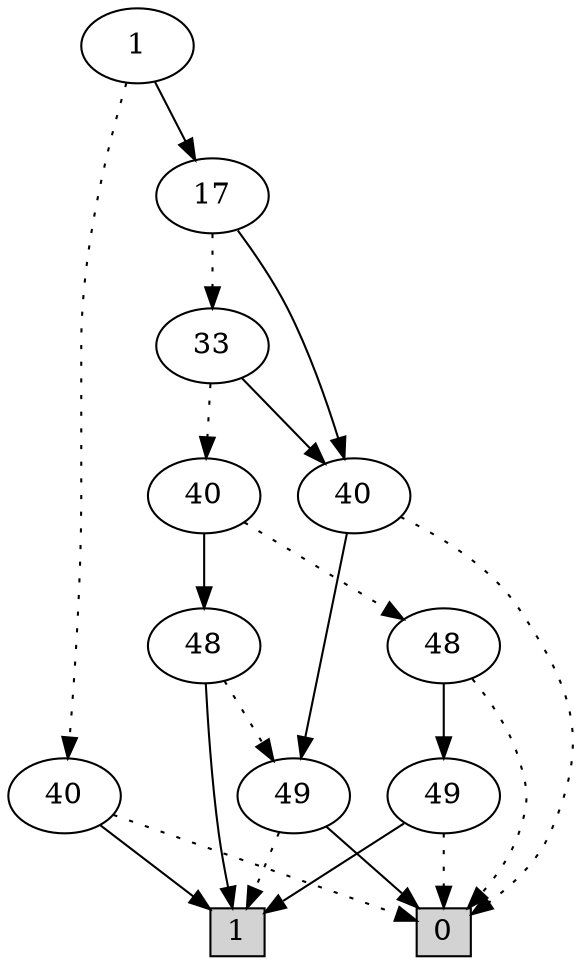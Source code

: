 digraph G {
0 [shape=box, label="0", style=filled, shape=box, height=0.3, width=0.3];
1 [shape=box, label="1", style=filled, shape=box, height=0.3, width=0.3];
171060 [label="1"];
171060 -> 82 [style=dotted];
171060 -> 171059 [style=filled];
82 [label="40"];
82 -> 0 [style=dotted];
82 -> 1 [style=filled];
171059 [label="17"];
171059 -> 171058 [style=dotted];
171059 -> 42760 [style=filled];
171058 [label="33"];
171058 -> 42783 [style=dotted];
171058 -> 42760 [style=filled];
42783 [label="40"];
42783 -> 4598 [style=dotted];
42783 -> 4612 [style=filled];
4598 [label="48"];
4598 -> 0 [style=dotted];
4598 -> 100 [style=filled];
100 [label="49"];
100 -> 0 [style=dotted];
100 -> 1 [style=filled];
4612 [label="48"];
4612 -> 101 [style=dotted];
4612 -> 1 [style=filled];
101 [label="49"];
101 -> 1 [style=dotted];
101 -> 0 [style=filled];
42760 [label="40"];
42760 -> 0 [style=dotted];
42760 -> 101 [style=filled];
}

